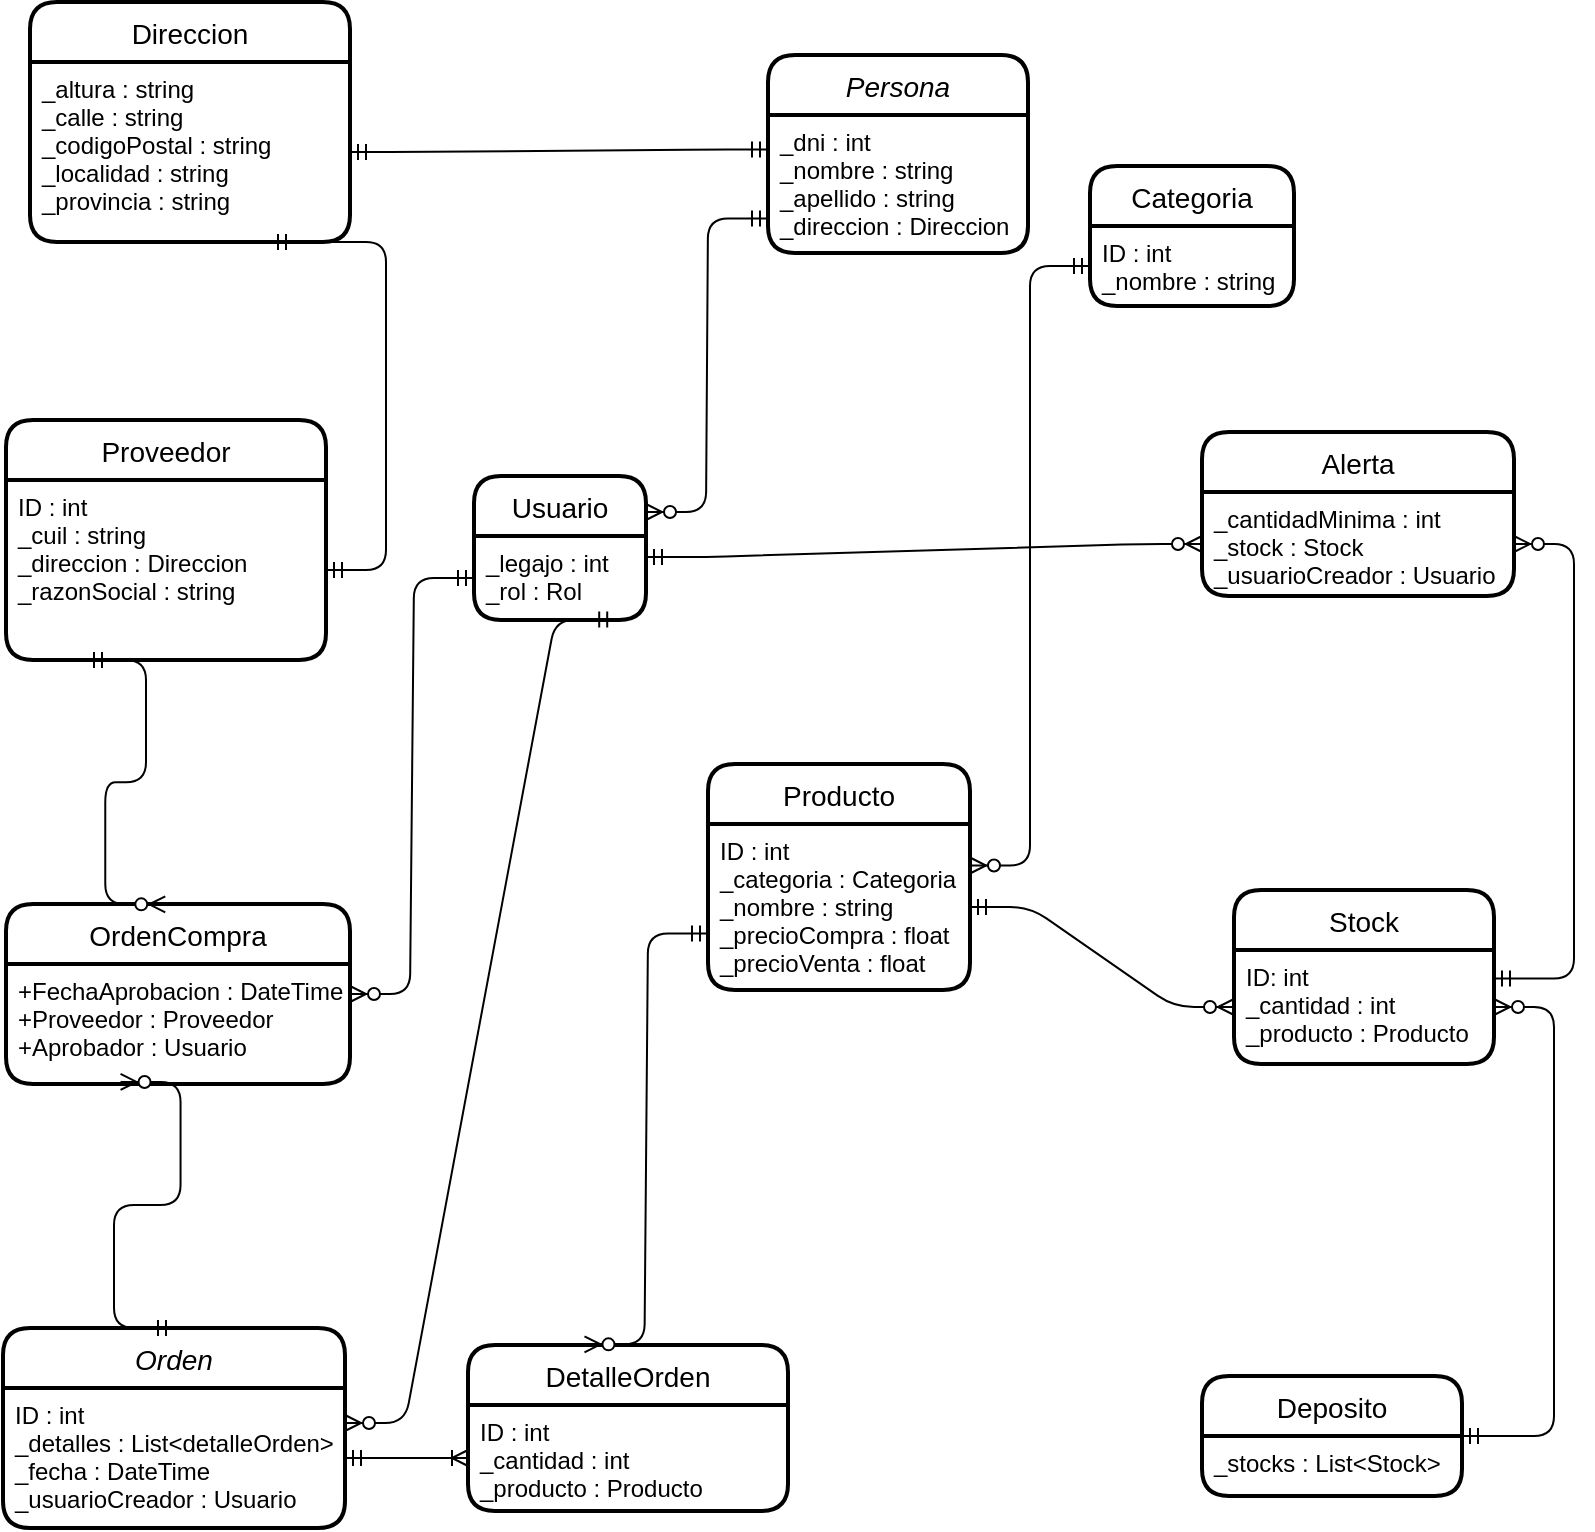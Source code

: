 <mxfile version="14.6.9" type="github">
  <diagram id="R2lEEEUBdFMjLlhIrx00" name="Page-1">
    <mxGraphModel dx="1105" dy="611" grid="0" gridSize="10" guides="1" tooltips="1" connect="1" arrows="1" fold="1" page="1" pageScale="1" pageWidth="850" pageHeight="1100" math="0" shadow="0" extFonts="Permanent Marker^https://fonts.googleapis.com/css?family=Permanent+Marker">
      <root>
        <mxCell id="0" />
        <mxCell id="1" parent="0" />
        <mxCell id="cQiebRo2TxFY79GJ0tN1-1" value="Orden" style="swimlane;childLayout=stackLayout;horizontal=1;startSize=30;horizontalStack=0;rounded=1;fontSize=14;fontStyle=2;strokeWidth=2;resizeParent=0;resizeLast=1;shadow=0;dashed=0;align=center;" vertex="1" parent="1">
          <mxGeometry x="23.5" y="672" width="171" height="100" as="geometry">
            <mxRectangle x="40" y="350" width="70" height="30" as="alternateBounds" />
          </mxGeometry>
        </mxCell>
        <mxCell id="cQiebRo2TxFY79GJ0tN1-2" value="ID : int&#xa;_detalles : List&lt;detalleOrden&gt;&#xa;_fecha : DateTime&#xa;_usuarioCreador : Usuario" style="align=left;strokeColor=none;fillColor=none;spacingLeft=4;fontSize=12;verticalAlign=top;resizable=0;rotatable=0;part=1;" vertex="1" parent="cQiebRo2TxFY79GJ0tN1-1">
          <mxGeometry y="30" width="171" height="70" as="geometry" />
        </mxCell>
        <mxCell id="cQiebRo2TxFY79GJ0tN1-3" value="Persona" style="swimlane;childLayout=stackLayout;horizontal=1;startSize=30;horizontalStack=0;rounded=1;fontSize=14;fontStyle=2;strokeWidth=2;resizeParent=0;resizeLast=1;shadow=0;dashed=0;align=center;" vertex="1" parent="1">
          <mxGeometry x="406" y="35.5" width="130" height="99" as="geometry" />
        </mxCell>
        <mxCell id="cQiebRo2TxFY79GJ0tN1-4" value="_dni : int&#xa;_nombre : string&#xa;_apellido : string&#xa;_direccion : Direccion" style="align=left;strokeColor=none;fillColor=none;spacingLeft=4;fontSize=12;verticalAlign=top;resizable=0;rotatable=0;part=1;" vertex="1" parent="cQiebRo2TxFY79GJ0tN1-3">
          <mxGeometry y="30" width="130" height="69" as="geometry" />
        </mxCell>
        <mxCell id="cQiebRo2TxFY79GJ0tN1-5" value="OrdenCompra" style="swimlane;childLayout=stackLayout;horizontal=1;startSize=30;horizontalStack=0;rounded=1;fontSize=14;fontStyle=0;strokeWidth=2;resizeParent=0;resizeLast=1;shadow=0;dashed=0;align=center;" vertex="1" parent="1">
          <mxGeometry x="25" y="460" width="172" height="90" as="geometry" />
        </mxCell>
        <mxCell id="cQiebRo2TxFY79GJ0tN1-6" value="+FechaAprobacion : DateTime&#xa;+Proveedor : Proveedor&#xa;+Aprobador : Usuario" style="align=left;strokeColor=none;fillColor=none;spacingLeft=4;fontSize=12;verticalAlign=top;resizable=0;rotatable=0;part=1;" vertex="1" parent="cQiebRo2TxFY79GJ0tN1-5">
          <mxGeometry y="30" width="172" height="60" as="geometry" />
        </mxCell>
        <mxCell id="cQiebRo2TxFY79GJ0tN1-10" value="DetalleOrden" style="swimlane;childLayout=stackLayout;horizontal=1;startSize=30;horizontalStack=0;rounded=1;fontSize=14;fontStyle=0;strokeWidth=2;resizeParent=0;resizeLast=1;shadow=0;dashed=0;align=center;" vertex="1" parent="1">
          <mxGeometry x="256" y="680.5" width="160" height="83" as="geometry" />
        </mxCell>
        <mxCell id="cQiebRo2TxFY79GJ0tN1-11" value="ID : int&#xa;_cantidad : int&#xa;_producto : Producto" style="align=left;strokeColor=none;fillColor=none;spacingLeft=4;fontSize=12;verticalAlign=top;resizable=0;rotatable=0;part=1;" vertex="1" parent="cQiebRo2TxFY79GJ0tN1-10">
          <mxGeometry y="30" width="160" height="53" as="geometry" />
        </mxCell>
        <mxCell id="cQiebRo2TxFY79GJ0tN1-12" value="Producto" style="swimlane;childLayout=stackLayout;horizontal=1;startSize=30;horizontalStack=0;rounded=1;fontSize=14;fontStyle=0;strokeWidth=2;resizeParent=0;resizeLast=1;shadow=0;dashed=0;align=center;" vertex="1" parent="1">
          <mxGeometry x="376" y="390" width="131" height="113" as="geometry" />
        </mxCell>
        <mxCell id="cQiebRo2TxFY79GJ0tN1-13" value="ID : int&#xa;_categoria : Categoria&#xa;_nombre : string&#xa;_precioCompra : float&#xa;_precioVenta : float&#xa;" style="align=left;strokeColor=none;fillColor=none;spacingLeft=4;fontSize=12;verticalAlign=top;resizable=0;rotatable=0;part=1;" vertex="1" parent="cQiebRo2TxFY79GJ0tN1-12">
          <mxGeometry y="30" width="131" height="83" as="geometry" />
        </mxCell>
        <mxCell id="cQiebRo2TxFY79GJ0tN1-14" value="" style="edgeStyle=entityRelationEdgeStyle;fontSize=12;html=1;endArrow=ERzeroToMany;startArrow=ERmandOne;entryX=0.333;entryY=0.983;entryDx=0;entryDy=0;entryPerimeter=0;exitX=0.5;exitY=0;exitDx=0;exitDy=0;" edge="1" parent="1" source="cQiebRo2TxFY79GJ0tN1-1" target="cQiebRo2TxFY79GJ0tN1-6">
          <mxGeometry width="100" height="100" relative="1" as="geometry">
            <mxPoint x="465" y="286" as="sourcePoint" />
            <mxPoint x="249" y="309" as="targetPoint" />
          </mxGeometry>
        </mxCell>
        <mxCell id="cQiebRo2TxFY79GJ0tN1-15" value="" style="edgeStyle=entityRelationEdgeStyle;fontSize=12;html=1;endArrow=ERoneToMany;startArrow=ERmandOne;entryX=0;entryY=0.5;entryDx=0;entryDy=0;" edge="1" parent="1" source="cQiebRo2TxFY79GJ0tN1-2" target="cQiebRo2TxFY79GJ0tN1-11">
          <mxGeometry width="100" height="100" relative="1" as="geometry">
            <mxPoint x="104" y="477" as="sourcePoint" />
            <mxPoint x="565" y="186" as="targetPoint" />
          </mxGeometry>
        </mxCell>
        <mxCell id="cQiebRo2TxFY79GJ0tN1-18" value="Categoria" style="swimlane;childLayout=stackLayout;horizontal=1;startSize=30;horizontalStack=0;rounded=1;fontSize=14;fontStyle=0;strokeWidth=2;resizeParent=0;resizeLast=1;shadow=0;dashed=0;align=center;" vertex="1" parent="1">
          <mxGeometry x="567" y="91" width="102" height="70" as="geometry" />
        </mxCell>
        <mxCell id="cQiebRo2TxFY79GJ0tN1-19" value="ID : int&#xa;_nombre : string" style="align=left;strokeColor=none;fillColor=none;spacingLeft=4;fontSize=12;verticalAlign=top;resizable=0;rotatable=0;part=1;" vertex="1" parent="cQiebRo2TxFY79GJ0tN1-18">
          <mxGeometry y="30" width="102" height="40" as="geometry" />
        </mxCell>
        <mxCell id="cQiebRo2TxFY79GJ0tN1-23" value="Alerta" style="swimlane;childLayout=stackLayout;horizontal=1;startSize=30;horizontalStack=0;rounded=1;fontSize=14;fontStyle=0;strokeWidth=2;resizeParent=0;resizeLast=1;shadow=0;dashed=0;align=center;" vertex="1" parent="1">
          <mxGeometry x="623" y="224" width="156" height="82" as="geometry" />
        </mxCell>
        <mxCell id="cQiebRo2TxFY79GJ0tN1-24" value="_cantidadMinima : int&#xa;_stock : Stock&#xa;_usuarioCreador : Usuario" style="align=left;strokeColor=none;fillColor=none;spacingLeft=4;fontSize=12;verticalAlign=top;resizable=0;rotatable=0;part=1;" vertex="1" parent="cQiebRo2TxFY79GJ0tN1-23">
          <mxGeometry y="30" width="156" height="52" as="geometry" />
        </mxCell>
        <mxCell id="cQiebRo2TxFY79GJ0tN1-25" value="Deposito" style="swimlane;childLayout=stackLayout;horizontal=1;startSize=30;horizontalStack=0;rounded=1;fontSize=14;fontStyle=0;strokeWidth=2;resizeParent=0;resizeLast=1;shadow=0;dashed=0;align=center;" vertex="1" parent="1">
          <mxGeometry x="623" y="696" width="130" height="60" as="geometry" />
        </mxCell>
        <mxCell id="cQiebRo2TxFY79GJ0tN1-26" value="_stocks : List&lt;Stock&gt;" style="align=left;strokeColor=none;fillColor=none;spacingLeft=4;fontSize=12;verticalAlign=top;resizable=0;rotatable=0;part=1;" vertex="1" parent="cQiebRo2TxFY79GJ0tN1-25">
          <mxGeometry y="30" width="130" height="30" as="geometry" />
        </mxCell>
        <mxCell id="cQiebRo2TxFY79GJ0tN1-27" value="Stock" style="swimlane;childLayout=stackLayout;horizontal=1;startSize=30;horizontalStack=0;rounded=1;fontSize=14;fontStyle=0;strokeWidth=2;resizeParent=0;resizeLast=1;shadow=0;dashed=0;align=center;" vertex="1" parent="1">
          <mxGeometry x="639" y="453" width="130" height="87" as="geometry" />
        </mxCell>
        <mxCell id="cQiebRo2TxFY79GJ0tN1-28" value="ID: int&#xa;_cantidad : int&#xa;_producto : Producto" style="align=left;strokeColor=none;fillColor=none;spacingLeft=4;fontSize=12;verticalAlign=top;resizable=0;rotatable=0;part=1;" vertex="1" parent="cQiebRo2TxFY79GJ0tN1-27">
          <mxGeometry y="30" width="130" height="57" as="geometry" />
        </mxCell>
        <mxCell id="cQiebRo2TxFY79GJ0tN1-31" value="Proveedor" style="swimlane;childLayout=stackLayout;horizontal=1;startSize=30;horizontalStack=0;rounded=1;fontSize=14;fontStyle=0;strokeWidth=2;resizeParent=0;resizeLast=1;shadow=0;dashed=0;align=center;" vertex="1" parent="1">
          <mxGeometry x="25" y="218" width="160" height="120" as="geometry" />
        </mxCell>
        <mxCell id="cQiebRo2TxFY79GJ0tN1-32" value="ID : int&#xa;_cuil : string&#xa;_direccion : Direccion&#xa;_razonSocial : string" style="align=left;strokeColor=none;fillColor=none;spacingLeft=4;fontSize=12;verticalAlign=top;resizable=0;rotatable=0;part=1;" vertex="1" parent="cQiebRo2TxFY79GJ0tN1-31">
          <mxGeometry y="30" width="160" height="90" as="geometry" />
        </mxCell>
        <mxCell id="cQiebRo2TxFY79GJ0tN1-33" value="Direccion" style="swimlane;childLayout=stackLayout;horizontal=1;startSize=30;horizontalStack=0;rounded=1;fontSize=14;fontStyle=0;strokeWidth=2;resizeParent=0;resizeLast=1;shadow=0;dashed=0;align=center;" vertex="1" parent="1">
          <mxGeometry x="37" y="9" width="160" height="120" as="geometry" />
        </mxCell>
        <mxCell id="cQiebRo2TxFY79GJ0tN1-34" value="_altura : string&#xa;_calle : string&#xa;_codigoPostal : string&#xa;_localidad : string&#xa;_provincia : string" style="align=left;strokeColor=none;fillColor=none;spacingLeft=4;fontSize=12;verticalAlign=top;resizable=0;rotatable=0;part=1;" vertex="1" parent="cQiebRo2TxFY79GJ0tN1-33">
          <mxGeometry y="30" width="160" height="90" as="geometry" />
        </mxCell>
        <mxCell id="cQiebRo2TxFY79GJ0tN1-35" value="" style="edgeStyle=entityRelationEdgeStyle;fontSize=12;html=1;endArrow=ERzeroToMany;startArrow=ERmandOne;exitX=0;exitY=0.5;exitDx=0;exitDy=0;entryX=1;entryY=0.25;entryDx=0;entryDy=0;" edge="1" parent="1" source="cQiebRo2TxFY79GJ0tN1-19" target="cQiebRo2TxFY79GJ0tN1-13">
          <mxGeometry width="100" height="100" relative="1" as="geometry">
            <mxPoint x="465" y="366" as="sourcePoint" />
            <mxPoint x="516" y="136" as="targetPoint" />
          </mxGeometry>
        </mxCell>
        <mxCell id="cQiebRo2TxFY79GJ0tN1-37" value="" style="edgeStyle=entityRelationEdgeStyle;fontSize=12;html=1;endArrow=ERzeroToMany;startArrow=ERmandOne;exitX=0.25;exitY=1;exitDx=0;exitDy=0;entryX=0.463;entryY=0.002;entryDx=0;entryDy=0;entryPerimeter=0;" edge="1" parent="1" source="cQiebRo2TxFY79GJ0tN1-32" target="cQiebRo2TxFY79GJ0tN1-5">
          <mxGeometry width="100" height="100" relative="1" as="geometry">
            <mxPoint x="67" y="445" as="sourcePoint" />
            <mxPoint x="107" y="448" as="targetPoint" />
          </mxGeometry>
        </mxCell>
        <mxCell id="cQiebRo2TxFY79GJ0tN1-38" value="" style="edgeStyle=entityRelationEdgeStyle;fontSize=12;html=1;endArrow=ERmandOne;startArrow=ERmandOne;entryX=0.75;entryY=1;entryDx=0;entryDy=0;" edge="1" parent="1" source="cQiebRo2TxFY79GJ0tN1-32" target="cQiebRo2TxFY79GJ0tN1-34">
          <mxGeometry width="100" height="100" relative="1" as="geometry">
            <mxPoint x="65" y="220" as="sourcePoint" />
            <mxPoint x="297" y="127" as="targetPoint" />
          </mxGeometry>
        </mxCell>
        <mxCell id="cQiebRo2TxFY79GJ0tN1-41" value="" style="edgeStyle=entityRelationEdgeStyle;fontSize=12;html=1;endArrow=ERmandOne;startArrow=ERmandOne;entryX=0;entryY=0.25;entryDx=0;entryDy=0;exitX=1;exitY=0.5;exitDx=0;exitDy=0;" edge="1" parent="1" source="cQiebRo2TxFY79GJ0tN1-34" target="cQiebRo2TxFY79GJ0tN1-4">
          <mxGeometry width="100" height="100" relative="1" as="geometry">
            <mxPoint x="465" y="286" as="sourcePoint" />
            <mxPoint x="565" y="186" as="targetPoint" />
          </mxGeometry>
        </mxCell>
        <mxCell id="cQiebRo2TxFY79GJ0tN1-43" value="Usuario" style="swimlane;childLayout=stackLayout;horizontal=1;startSize=30;horizontalStack=0;rounded=1;fontSize=14;fontStyle=0;strokeWidth=2;resizeParent=0;resizeLast=1;shadow=0;dashed=0;align=center;" vertex="1" parent="1">
          <mxGeometry x="259" y="246" width="86" height="72" as="geometry" />
        </mxCell>
        <mxCell id="cQiebRo2TxFY79GJ0tN1-44" value="_legajo : int&#xa;_rol : Rol" style="align=left;strokeColor=none;fillColor=none;spacingLeft=4;fontSize=12;verticalAlign=top;resizable=0;rotatable=0;part=1;" vertex="1" parent="cQiebRo2TxFY79GJ0tN1-43">
          <mxGeometry y="30" width="86" height="42" as="geometry" />
        </mxCell>
        <mxCell id="cQiebRo2TxFY79GJ0tN1-45" value="" style="edgeStyle=entityRelationEdgeStyle;fontSize=12;html=1;endArrow=ERzeroToMany;startArrow=ERmandOne;entryX=1;entryY=0.25;entryDx=0;entryDy=0;exitX=0;exitY=0.75;exitDx=0;exitDy=0;" edge="1" parent="1" source="cQiebRo2TxFY79GJ0tN1-4" target="cQiebRo2TxFY79GJ0tN1-43">
          <mxGeometry width="100" height="100" relative="1" as="geometry">
            <mxPoint x="465" y="366" as="sourcePoint" />
            <mxPoint x="565" y="266" as="targetPoint" />
          </mxGeometry>
        </mxCell>
        <mxCell id="cQiebRo2TxFY79GJ0tN1-46" value="" style="edgeStyle=entityRelationEdgeStyle;fontSize=12;html=1;endArrow=ERzeroToMany;startArrow=ERmandOne;exitX=0;exitY=0.5;exitDx=0;exitDy=0;entryX=1;entryY=0.25;entryDx=0;entryDy=0;" edge="1" parent="1" source="cQiebRo2TxFY79GJ0tN1-44" target="cQiebRo2TxFY79GJ0tN1-6">
          <mxGeometry width="100" height="100" relative="1" as="geometry">
            <mxPoint x="465" y="446" as="sourcePoint" />
            <mxPoint x="565" y="346" as="targetPoint" />
          </mxGeometry>
        </mxCell>
        <mxCell id="cQiebRo2TxFY79GJ0tN1-47" value="" style="edgeStyle=entityRelationEdgeStyle;fontSize=12;html=1;endArrow=ERzeroToMany;startArrow=ERmandOne;exitX=0.821;exitY=0.995;exitDx=0;exitDy=0;entryX=1;entryY=0.25;entryDx=0;entryDy=0;exitPerimeter=0;" edge="1" parent="1" source="cQiebRo2TxFY79GJ0tN1-44" target="cQiebRo2TxFY79GJ0tN1-2">
          <mxGeometry width="100" height="100" relative="1" as="geometry">
            <mxPoint x="465" y="526" as="sourcePoint" />
            <mxPoint x="565" y="426" as="targetPoint" />
          </mxGeometry>
        </mxCell>
        <mxCell id="cQiebRo2TxFY79GJ0tN1-49" value="" style="edgeStyle=entityRelationEdgeStyle;fontSize=12;html=1;endArrow=ERzeroToMany;startArrow=ERmandOne;entryX=0.364;entryY=-0.004;entryDx=0;entryDy=0;entryPerimeter=0;exitX=0;exitY=0.75;exitDx=0;exitDy=0;" edge="1" parent="1" source="cQiebRo2TxFY79GJ0tN1-12" target="cQiebRo2TxFY79GJ0tN1-10">
          <mxGeometry width="100" height="100" relative="1" as="geometry">
            <mxPoint x="313" y="334" as="sourcePoint" />
            <mxPoint x="343" y="422" as="targetPoint" />
          </mxGeometry>
        </mxCell>
        <mxCell id="cQiebRo2TxFY79GJ0tN1-50" value="" style="edgeStyle=entityRelationEdgeStyle;fontSize=12;html=1;endArrow=ERzeroToMany;startArrow=ERmandOne;entryX=0;entryY=0.5;entryDx=0;entryDy=0;exitX=1;exitY=0.25;exitDx=0;exitDy=0;" edge="1" parent="1" source="cQiebRo2TxFY79GJ0tN1-44" target="cQiebRo2TxFY79GJ0tN1-24">
          <mxGeometry width="100" height="100" relative="1" as="geometry">
            <mxPoint x="465" y="446" as="sourcePoint" />
            <mxPoint x="565" y="346" as="targetPoint" />
          </mxGeometry>
        </mxCell>
        <mxCell id="cQiebRo2TxFY79GJ0tN1-51" value="" style="edgeStyle=entityRelationEdgeStyle;fontSize=12;html=1;endArrow=ERzeroToMany;startArrow=ERmandOne;entryX=0;entryY=0.5;entryDx=0;entryDy=0;" edge="1" parent="1" source="cQiebRo2TxFY79GJ0tN1-13" target="cQiebRo2TxFY79GJ0tN1-28">
          <mxGeometry width="100" height="100" relative="1" as="geometry">
            <mxPoint x="465" y="446" as="sourcePoint" />
            <mxPoint x="565" y="346" as="targetPoint" />
          </mxGeometry>
        </mxCell>
        <mxCell id="cQiebRo2TxFY79GJ0tN1-52" value="" style="edgeStyle=entityRelationEdgeStyle;fontSize=12;html=1;endArrow=ERzeroToMany;startArrow=ERmandOne;" edge="1" parent="1" source="cQiebRo2TxFY79GJ0tN1-25" target="cQiebRo2TxFY79GJ0tN1-28">
          <mxGeometry width="100" height="100" relative="1" as="geometry">
            <mxPoint x="617" y="607" as="sourcePoint" />
            <mxPoint x="565" y="426" as="targetPoint" />
          </mxGeometry>
        </mxCell>
        <mxCell id="cQiebRo2TxFY79GJ0tN1-54" value="" style="edgeStyle=entityRelationEdgeStyle;fontSize=12;html=1;endArrow=ERzeroToMany;startArrow=ERmandOne;exitX=1;exitY=0.25;exitDx=0;exitDy=0;" edge="1" parent="1" source="cQiebRo2TxFY79GJ0tN1-28" target="cQiebRo2TxFY79GJ0tN1-24">
          <mxGeometry width="100" height="100" relative="1" as="geometry">
            <mxPoint x="465" y="446" as="sourcePoint" />
            <mxPoint x="752" y="331" as="targetPoint" />
          </mxGeometry>
        </mxCell>
      </root>
    </mxGraphModel>
  </diagram>
</mxfile>
